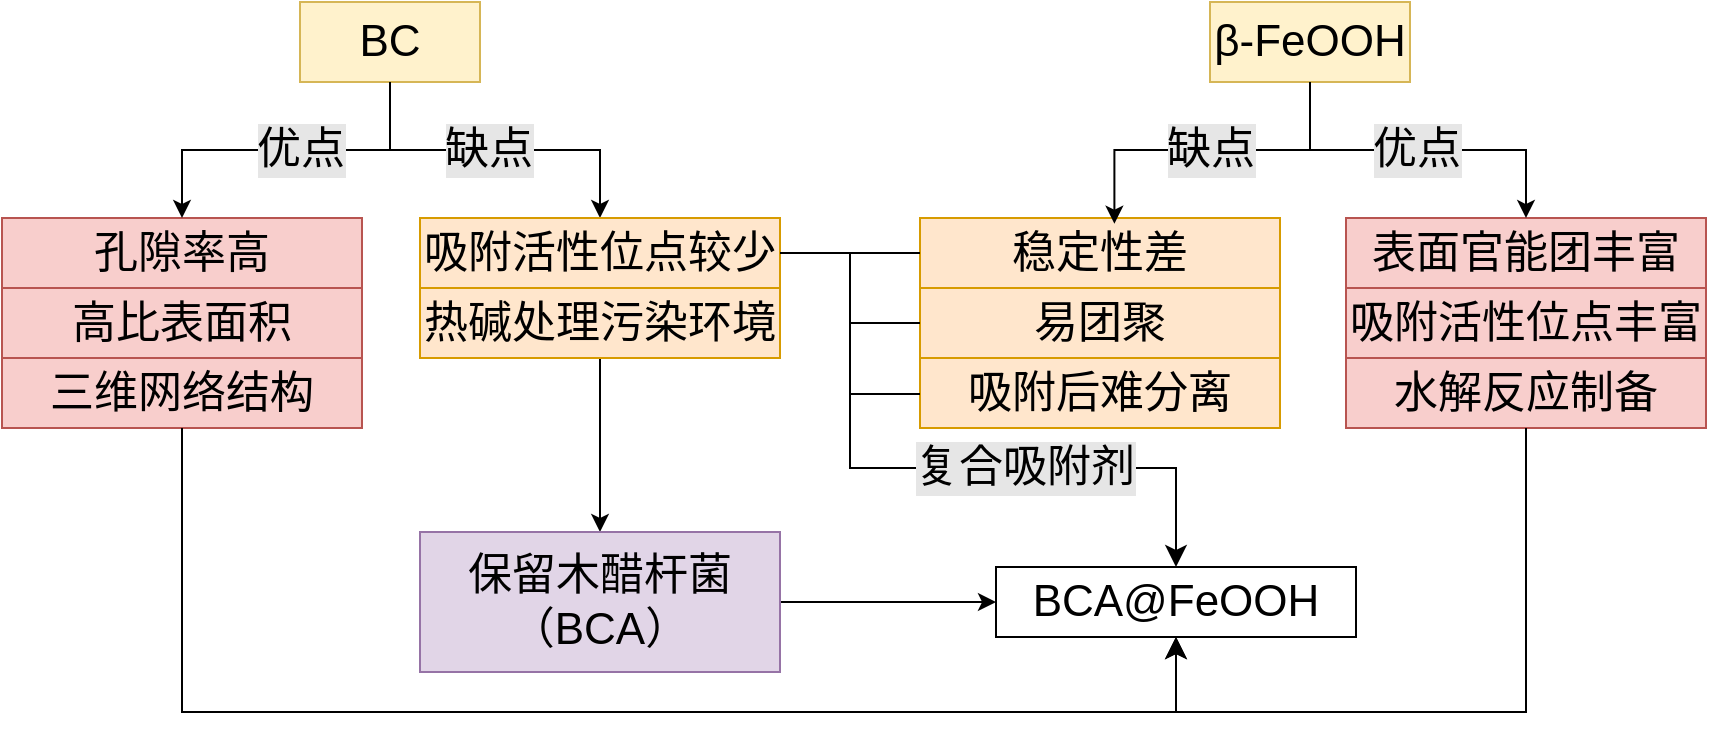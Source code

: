 <mxfile version="27.0.6">
  <diagram name="Page-1" id="lwQXRpGHXBCCs9l4Dj0U">
    <mxGraphModel dx="1594" dy="434" grid="0" gridSize="10" guides="1" tooltips="1" connect="1" arrows="1" fold="1" page="1" pageScale="1" pageWidth="850" pageHeight="1100" math="0" shadow="0">
      <root>
        <mxCell id="0" />
        <mxCell id="1" parent="0" />
        <mxCell id="hZNqmSNZKsT8ieKHdJxz-5" value="" style="edgeStyle=orthogonalEdgeStyle;rounded=0;orthogonalLoop=1;jettySize=auto;html=1;entryX=0.5;entryY=0;entryDx=0;entryDy=0;fontSize=22;" edge="1" parent="1" source="SA-Ay3tSNWgj5w2SH-CG-1" target="SA-Ay3tSNWgj5w2SH-CG-8">
          <mxGeometry relative="1" as="geometry">
            <mxPoint x="264" y="106" as="targetPoint" />
          </mxGeometry>
        </mxCell>
        <mxCell id="hZNqmSNZKsT8ieKHdJxz-10" value="&lt;font&gt;缺点&lt;/font&gt;" style="edgeLabel;html=1;align=center;verticalAlign=middle;resizable=0;points=[];labelBackgroundColor=#E6E6E6;fontSize=22;" vertex="1" connectable="0" parent="hZNqmSNZKsT8ieKHdJxz-5">
          <mxGeometry x="-0.047" y="3" relative="1" as="geometry">
            <mxPoint y="3" as="offset" />
          </mxGeometry>
        </mxCell>
        <mxCell id="SA-Ay3tSNWgj5w2SH-CG-1" value="&lt;font&gt;BC&lt;/font&gt;" style="rounded=0;whiteSpace=wrap;html=1;fillColor=#fff2cc;strokeColor=#d6b656;fontSize=22;" parent="1" vertex="1">
          <mxGeometry x="109" y="86" width="90" height="40" as="geometry" />
        </mxCell>
        <mxCell id="SA-Ay3tSNWgj5w2SH-CG-7" value="&lt;font&gt;孔隙率高&lt;/font&gt;" style="rounded=0;whiteSpace=wrap;html=1;align=center;verticalAlign=middle;fillColor=#f8cecc;strokeColor=#b85450;fontSize=22;" parent="1" vertex="1">
          <mxGeometry x="-40" y="194" width="180" height="35" as="geometry" />
        </mxCell>
        <mxCell id="SA-Ay3tSNWgj5w2SH-CG-8" value="&lt;font&gt;吸附活性位点较少&lt;/font&gt;" style="rounded=0;whiteSpace=wrap;html=1;align=center;verticalAlign=middle;fillColor=#ffe6cc;strokeColor=#d79b00;fontSize=22;" parent="1" vertex="1">
          <mxGeometry x="169" y="194" width="180" height="35" as="geometry" />
        </mxCell>
        <mxCell id="SA-Ay3tSNWgj5w2SH-CG-69" value="" style="edgeStyle=orthogonalEdgeStyle;rounded=0;orthogonalLoop=1;jettySize=auto;html=1;fontSize=22;" parent="1" source="SA-Ay3tSNWgj5w2SH-CG-25" target="SA-Ay3tSNWgj5w2SH-CG-68" edge="1">
          <mxGeometry relative="1" as="geometry" />
        </mxCell>
        <mxCell id="SA-Ay3tSNWgj5w2SH-CG-25" value="&lt;font&gt;热碱处理污染环境&lt;/font&gt;" style="rounded=0;whiteSpace=wrap;html=1;align=center;verticalAlign=middle;fillColor=#ffe6cc;strokeColor=#d79b00;fontSize=22;" parent="1" vertex="1">
          <mxGeometry x="169" y="229" width="180" height="35" as="geometry" />
        </mxCell>
        <mxCell id="SA-Ay3tSNWgj5w2SH-CG-26" value="&lt;font&gt;高比表面积&lt;/font&gt;" style="rounded=0;whiteSpace=wrap;html=1;align=center;verticalAlign=middle;fillColor=#f8cecc;strokeColor=#b85450;fontSize=22;" parent="1" vertex="1">
          <mxGeometry x="-40" y="229" width="180" height="35" as="geometry" />
        </mxCell>
        <mxCell id="SA-Ay3tSNWgj5w2SH-CG-35" value="&lt;font&gt;β-FeOOH&lt;/font&gt;" style="rounded=0;whiteSpace=wrap;html=1;fillColor=#fff2cc;strokeColor=#d6b656;fontSize=22;" parent="1" vertex="1">
          <mxGeometry x="564" y="86" width="100" height="40" as="geometry" />
        </mxCell>
        <mxCell id="SA-Ay3tSNWgj5w2SH-CG-36" value="&lt;font&gt;稳定性差&lt;/font&gt;" style="rounded=0;whiteSpace=wrap;html=1;align=center;verticalAlign=middle;fillColor=#ffe6cc;strokeColor=#d79b00;fontSize=22;" parent="1" vertex="1">
          <mxGeometry x="419" y="194" width="180" height="35" as="geometry" />
        </mxCell>
        <mxCell id="SA-Ay3tSNWgj5w2SH-CG-37" value="&lt;span&gt;表面官能团丰富&lt;/span&gt;" style="rounded=0;whiteSpace=wrap;html=1;align=center;verticalAlign=middle;fillColor=#f8cecc;strokeColor=#b85450;fontSize=22;" parent="1" vertex="1">
          <mxGeometry x="632" y="194" width="180" height="35" as="geometry" />
        </mxCell>
        <mxCell id="SA-Ay3tSNWgj5w2SH-CG-42" value="&lt;font&gt;吸附活性位点丰富&lt;/font&gt;" style="rounded=0;whiteSpace=wrap;html=1;align=center;verticalAlign=middle;fillColor=#f8cecc;strokeColor=#b85450;fontSize=22;" parent="1" vertex="1">
          <mxGeometry x="632" y="229" width="180" height="35" as="geometry" />
        </mxCell>
        <mxCell id="SA-Ay3tSNWgj5w2SH-CG-43" value="&lt;font&gt;易团聚&lt;/font&gt;" style="rounded=0;whiteSpace=wrap;html=1;align=center;verticalAlign=middle;fillColor=#ffe6cc;strokeColor=#d79b00;fontSize=22;" parent="1" vertex="1">
          <mxGeometry x="419" y="229" width="180" height="35" as="geometry" />
        </mxCell>
        <mxCell id="SA-Ay3tSNWgj5w2SH-CG-45" value="&lt;font&gt;吸附后难分离&lt;/font&gt;" style="rounded=0;whiteSpace=wrap;html=1;align=center;verticalAlign=middle;fillColor=#ffe6cc;strokeColor=#d79b00;fontSize=22;" parent="1" vertex="1">
          <mxGeometry x="419" y="264" width="180" height="35" as="geometry" />
        </mxCell>
        <mxCell id="SA-Ay3tSNWgj5w2SH-CG-46" value="&lt;font&gt;水解反应制备&lt;/font&gt;" style="rounded=0;whiteSpace=wrap;html=1;align=center;verticalAlign=middle;fillColor=#f8cecc;strokeColor=#b85450;fontSize=22;" parent="1" vertex="1">
          <mxGeometry x="632" y="264" width="180" height="35" as="geometry" />
        </mxCell>
        <mxCell id="SA-Ay3tSNWgj5w2SH-CG-47" value="&lt;font&gt;三维网络结构&lt;/font&gt;" style="rounded=0;whiteSpace=wrap;html=1;align=center;verticalAlign=middle;fillColor=#f8cecc;strokeColor=#b85450;fontSize=22;" parent="1" vertex="1">
          <mxGeometry x="-40" y="264" width="180" height="35" as="geometry" />
        </mxCell>
        <mxCell id="SA-Ay3tSNWgj5w2SH-CG-56" value="" style="endArrow=none;html=1;rounded=0;entryX=0;entryY=0.5;entryDx=0;entryDy=0;fontSize=22;" parent="1" edge="1">
          <mxGeometry width="50" height="50" relative="1" as="geometry">
            <mxPoint x="384" y="282" as="sourcePoint" />
            <mxPoint x="419" y="282" as="targetPoint" />
          </mxGeometry>
        </mxCell>
        <mxCell id="SA-Ay3tSNWgj5w2SH-CG-58" value="" style="endArrow=none;html=1;rounded=0;entryX=0;entryY=0.5;entryDx=0;entryDy=0;fontSize=22;" parent="1" edge="1">
          <mxGeometry width="50" height="50" relative="1" as="geometry">
            <mxPoint x="384" y="246.44" as="sourcePoint" />
            <mxPoint x="419" y="246.44" as="targetPoint" />
          </mxGeometry>
        </mxCell>
        <mxCell id="SA-Ay3tSNWgj5w2SH-CG-64" value="" style="endArrow=none;html=1;rounded=0;entryX=0;entryY=0.5;entryDx=0;entryDy=0;exitX=1;exitY=0.5;exitDx=0;exitDy=0;fontSize=22;" parent="1" source="SA-Ay3tSNWgj5w2SH-CG-8" target="SA-Ay3tSNWgj5w2SH-CG-36" edge="1">
          <mxGeometry width="50" height="50" relative="1" as="geometry">
            <mxPoint x="363" y="256" as="sourcePoint" />
            <mxPoint x="413" y="206" as="targetPoint" />
          </mxGeometry>
        </mxCell>
        <mxCell id="SA-Ay3tSNWgj5w2SH-CG-80" value="" style="edgeStyle=orthogonalEdgeStyle;rounded=0;orthogonalLoop=1;jettySize=auto;html=1;fontSize=22;" parent="1" source="SA-Ay3tSNWgj5w2SH-CG-68" target="SA-Ay3tSNWgj5w2SH-CG-79" edge="1">
          <mxGeometry relative="1" as="geometry" />
        </mxCell>
        <mxCell id="SA-Ay3tSNWgj5w2SH-CG-68" value="&lt;font&gt;保留木醋杆菌&lt;/font&gt;&lt;div&gt;&lt;font&gt;（BCA）&lt;/font&gt;&lt;/div&gt;" style="whiteSpace=wrap;html=1;rounded=0;fillColor=#e1d5e7;strokeColor=#9673a6;fontSize=22;" parent="1" vertex="1">
          <mxGeometry x="169" y="351" width="180" height="70" as="geometry" />
        </mxCell>
        <mxCell id="SA-Ay3tSNWgj5w2SH-CG-71" value="" style="edgeStyle=elbowEdgeStyle;elbow=vertical;endArrow=classic;html=1;curved=0;rounded=0;endSize=8;startSize=8;entryX=0.5;entryY=0;entryDx=0;entryDy=0;fontSize=22;" parent="1" target="SA-Ay3tSNWgj5w2SH-CG-79" edge="1">
          <mxGeometry width="50" height="50" relative="1" as="geometry">
            <mxPoint x="384" y="212" as="sourcePoint" />
            <mxPoint x="485" y="346" as="targetPoint" />
            <Array as="points">
              <mxPoint x="442" y="319" />
            </Array>
          </mxGeometry>
        </mxCell>
        <mxCell id="SA-Ay3tSNWgj5w2SH-CG-72" value="复合吸附剂" style="edgeLabel;html=1;align=center;verticalAlign=middle;resizable=0;points=[];fontSize=22;labelBackgroundColor=#E6E6E6;" parent="SA-Ay3tSNWgj5w2SH-CG-71" vertex="1" connectable="0">
          <mxGeometry x="0.449" relative="1" as="geometry">
            <mxPoint x="-38" as="offset" />
          </mxGeometry>
        </mxCell>
        <mxCell id="SA-Ay3tSNWgj5w2SH-CG-79" value="BCA@FeOOH" style="whiteSpace=wrap;html=1;rounded=0;fontSize=22;" parent="1" vertex="1">
          <mxGeometry x="457" y="368.5" width="180" height="35" as="geometry" />
        </mxCell>
        <mxCell id="SA-Ay3tSNWgj5w2SH-CG-82" value="" style="edgeStyle=elbowEdgeStyle;elbow=vertical;endArrow=classic;html=1;curved=0;rounded=0;endSize=8;startSize=8;exitX=0.5;exitY=1;exitDx=0;exitDy=0;entryX=0.5;entryY=1;entryDx=0;entryDy=0;fontSize=22;" parent="1" source="SA-Ay3tSNWgj5w2SH-CG-47" target="SA-Ay3tSNWgj5w2SH-CG-79" edge="1">
          <mxGeometry width="50" height="50" relative="1" as="geometry">
            <mxPoint x="19" y="471" as="sourcePoint" />
            <mxPoint x="69" y="421" as="targetPoint" />
            <Array as="points">
              <mxPoint x="41" y="441" />
            </Array>
          </mxGeometry>
        </mxCell>
        <mxCell id="SA-Ay3tSNWgj5w2SH-CG-87" value="" style="edgeStyle=elbowEdgeStyle;elbow=vertical;endArrow=classic;html=1;curved=0;rounded=0;endSize=8;startSize=8;exitX=0.5;exitY=1;exitDx=0;exitDy=0;entryX=0.5;entryY=1;entryDx=0;entryDy=0;fontSize=22;" parent="1" source="SA-Ay3tSNWgj5w2SH-CG-46" target="SA-Ay3tSNWgj5w2SH-CG-79" edge="1">
          <mxGeometry width="50" height="50" relative="1" as="geometry">
            <mxPoint x="479" y="387" as="sourcePoint" />
            <mxPoint x="529" y="337" as="targetPoint" />
            <Array as="points">
              <mxPoint x="689" y="441" />
            </Array>
          </mxGeometry>
        </mxCell>
        <mxCell id="hZNqmSNZKsT8ieKHdJxz-6" value="" style="edgeStyle=orthogonalEdgeStyle;rounded=0;orthogonalLoop=1;jettySize=auto;html=1;entryX=0.5;entryY=0;entryDx=0;entryDy=0;exitX=0.5;exitY=1;exitDx=0;exitDy=0;fontSize=22;" edge="1" parent="1" source="SA-Ay3tSNWgj5w2SH-CG-1" target="SA-Ay3tSNWgj5w2SH-CG-7">
          <mxGeometry relative="1" as="geometry">
            <mxPoint x="212" y="152" as="sourcePoint" />
            <mxPoint x="317" y="220" as="targetPoint" />
          </mxGeometry>
        </mxCell>
        <mxCell id="hZNqmSNZKsT8ieKHdJxz-9" value="&lt;font&gt;优点&lt;/font&gt;" style="edgeLabel;html=1;align=center;verticalAlign=middle;resizable=0;points=[];labelBackgroundColor=#E6E6E6;fontSize=22;" vertex="1" connectable="0" parent="hZNqmSNZKsT8ieKHdJxz-6">
          <mxGeometry x="0.056" y="2" relative="1" as="geometry">
            <mxPoint x="12" y="-2" as="offset" />
          </mxGeometry>
        </mxCell>
        <mxCell id="hZNqmSNZKsT8ieKHdJxz-7" value="" style="edgeStyle=orthogonalEdgeStyle;rounded=0;orthogonalLoop=1;jettySize=auto;html=1;entryX=0.5;entryY=0;entryDx=0;entryDy=0;exitX=0.5;exitY=1;exitDx=0;exitDy=0;fontSize=22;" edge="1" parent="1" source="SA-Ay3tSNWgj5w2SH-CG-35" target="SA-Ay3tSNWgj5w2SH-CG-37">
          <mxGeometry relative="1" as="geometry">
            <mxPoint x="388" y="51" as="sourcePoint" />
            <mxPoint x="493" y="119" as="targetPoint" />
          </mxGeometry>
        </mxCell>
        <mxCell id="hZNqmSNZKsT8ieKHdJxz-13" value="&lt;font&gt;优点&lt;/font&gt;" style="edgeLabel;html=1;align=center;verticalAlign=middle;resizable=0;points=[];labelBackgroundColor=#E6E6E6;fontSize=22;" vertex="1" connectable="0" parent="hZNqmSNZKsT8ieKHdJxz-7">
          <mxGeometry x="-0.016" relative="1" as="geometry">
            <mxPoint as="offset" />
          </mxGeometry>
        </mxCell>
        <mxCell id="hZNqmSNZKsT8ieKHdJxz-8" value="" style="edgeStyle=orthogonalEdgeStyle;rounded=0;orthogonalLoop=1;jettySize=auto;html=1;entryX=0.54;entryY=0.081;entryDx=0;entryDy=0;exitX=0.5;exitY=1;exitDx=0;exitDy=0;entryPerimeter=0;fontSize=22;" edge="1" parent="1" source="SA-Ay3tSNWgj5w2SH-CG-35" target="SA-Ay3tSNWgj5w2SH-CG-36">
          <mxGeometry relative="1" as="geometry">
            <mxPoint x="388" y="51" as="sourcePoint" />
            <mxPoint x="284" y="119" as="targetPoint" />
          </mxGeometry>
        </mxCell>
        <mxCell id="hZNqmSNZKsT8ieKHdJxz-12" value="&lt;font&gt;缺点&lt;/font&gt;" style="edgeLabel;html=1;align=center;verticalAlign=middle;resizable=0;points=[];labelBackgroundColor=#E6E6E6;fontSize=22;" vertex="1" connectable="0" parent="hZNqmSNZKsT8ieKHdJxz-8">
          <mxGeometry x="-0.0" relative="1" as="geometry">
            <mxPoint as="offset" />
          </mxGeometry>
        </mxCell>
      </root>
    </mxGraphModel>
  </diagram>
</mxfile>
